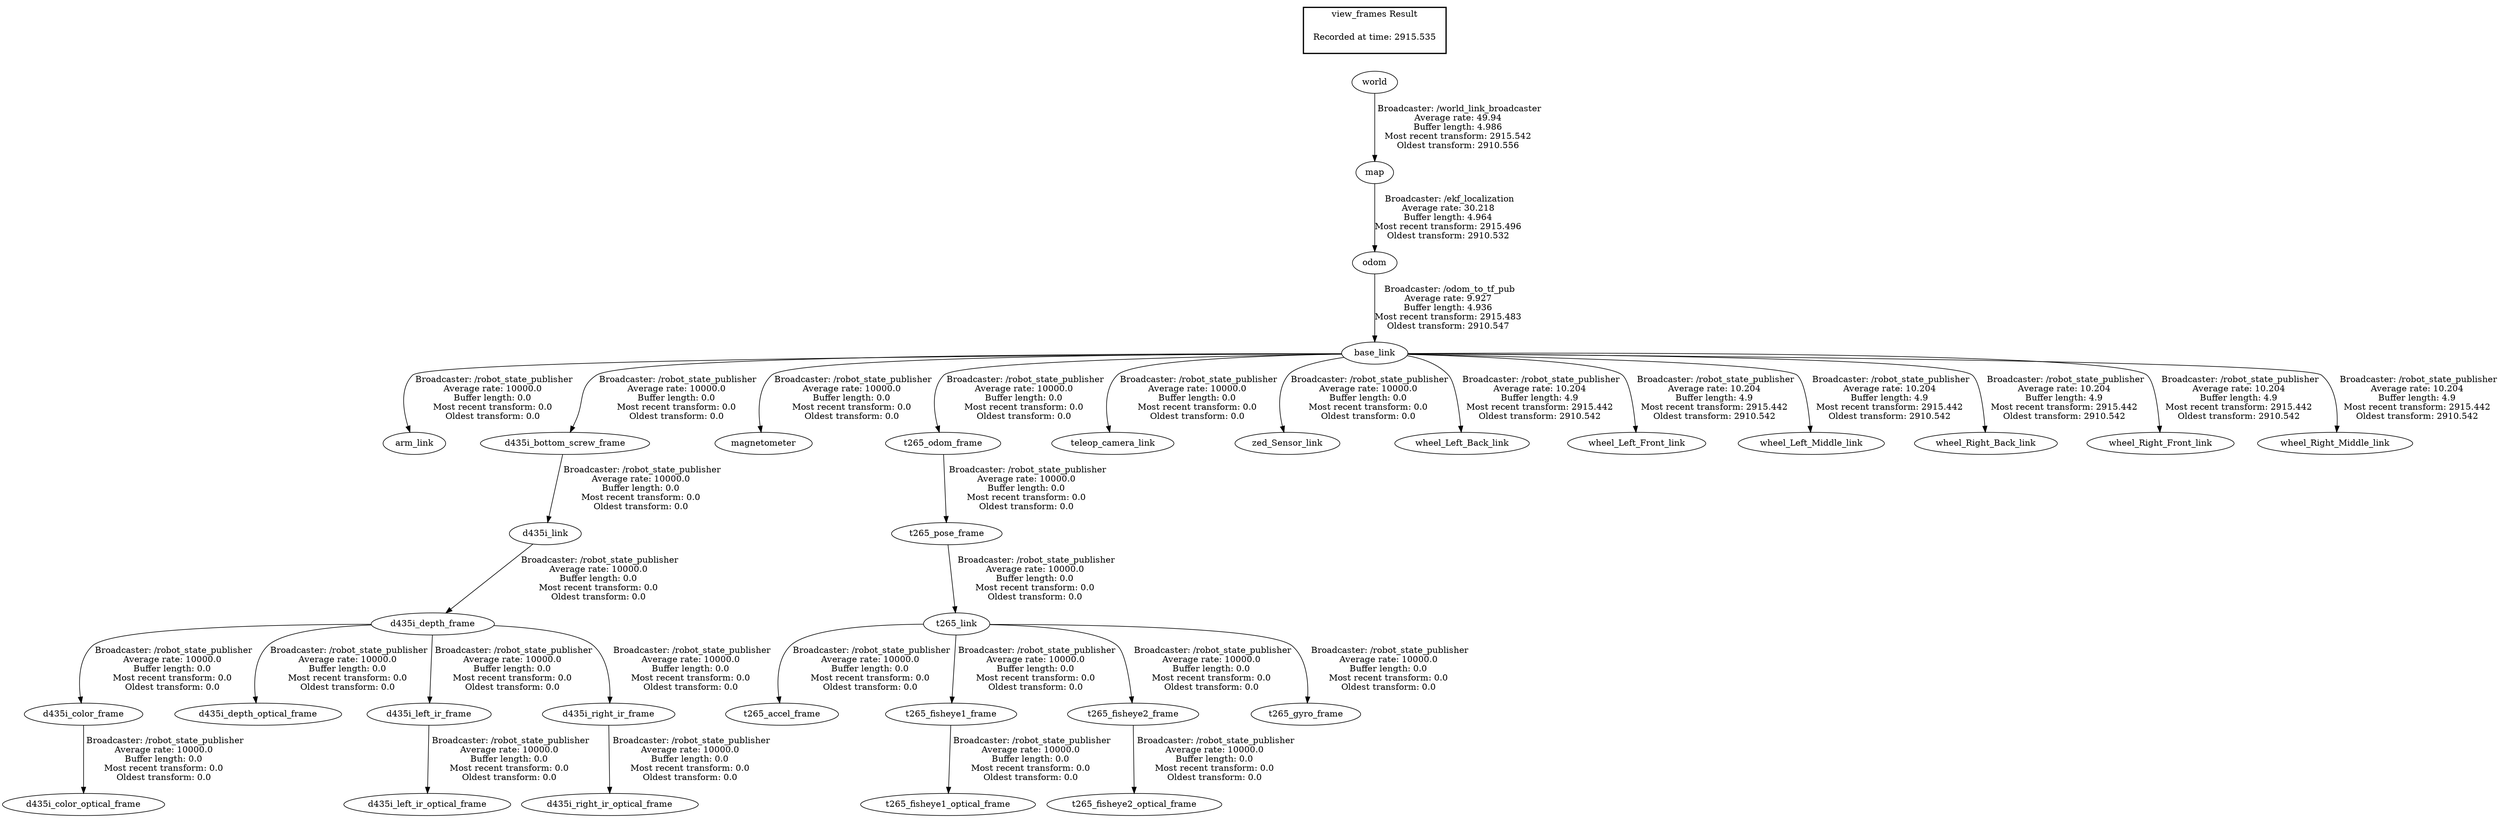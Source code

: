 digraph G {
"world" -> "map"[label=" Broadcaster: /world_link_broadcaster\nAverage rate: 49.94\nBuffer length: 4.986\nMost recent transform: 2915.542\nOldest transform: 2910.556\n"];
"base_link" -> "arm_link"[label=" Broadcaster: /robot_state_publisher\nAverage rate: 10000.0\nBuffer length: 0.0\nMost recent transform: 0.0\nOldest transform: 0.0\n"];
"odom" -> "base_link"[label=" Broadcaster: /odom_to_tf_pub\nAverage rate: 9.927\nBuffer length: 4.936\nMost recent transform: 2915.483\nOldest transform: 2910.547\n"];
"d435i_depth_frame" -> "d435i_color_frame"[label=" Broadcaster: /robot_state_publisher\nAverage rate: 10000.0\nBuffer length: 0.0\nMost recent transform: 0.0\nOldest transform: 0.0\n"];
"d435i_link" -> "d435i_depth_frame"[label=" Broadcaster: /robot_state_publisher\nAverage rate: 10000.0\nBuffer length: 0.0\nMost recent transform: 0.0\nOldest transform: 0.0\n"];
"d435i_color_frame" -> "d435i_color_optical_frame"[label=" Broadcaster: /robot_state_publisher\nAverage rate: 10000.0\nBuffer length: 0.0\nMost recent transform: 0.0\nOldest transform: 0.0\n"];
"d435i_bottom_screw_frame" -> "d435i_link"[label=" Broadcaster: /robot_state_publisher\nAverage rate: 10000.0\nBuffer length: 0.0\nMost recent transform: 0.0\nOldest transform: 0.0\n"];
"d435i_depth_frame" -> "d435i_depth_optical_frame"[label=" Broadcaster: /robot_state_publisher\nAverage rate: 10000.0\nBuffer length: 0.0\nMost recent transform: 0.0\nOldest transform: 0.0\n"];
"base_link" -> "d435i_bottom_screw_frame"[label=" Broadcaster: /robot_state_publisher\nAverage rate: 10000.0\nBuffer length: 0.0\nMost recent transform: 0.0\nOldest transform: 0.0\n"];
"d435i_depth_frame" -> "d435i_left_ir_frame"[label=" Broadcaster: /robot_state_publisher\nAverage rate: 10000.0\nBuffer length: 0.0\nMost recent transform: 0.0\nOldest transform: 0.0\n"];
"d435i_left_ir_frame" -> "d435i_left_ir_optical_frame"[label=" Broadcaster: /robot_state_publisher\nAverage rate: 10000.0\nBuffer length: 0.0\nMost recent transform: 0.0\nOldest transform: 0.0\n"];
"d435i_depth_frame" -> "d435i_right_ir_frame"[label=" Broadcaster: /robot_state_publisher\nAverage rate: 10000.0\nBuffer length: 0.0\nMost recent transform: 0.0\nOldest transform: 0.0\n"];
"d435i_right_ir_frame" -> "d435i_right_ir_optical_frame"[label=" Broadcaster: /robot_state_publisher\nAverage rate: 10000.0\nBuffer length: 0.0\nMost recent transform: 0.0\nOldest transform: 0.0\n"];
"base_link" -> "magnetometer"[label=" Broadcaster: /robot_state_publisher\nAverage rate: 10000.0\nBuffer length: 0.0\nMost recent transform: 0.0\nOldest transform: 0.0\n"];
"t265_link" -> "t265_accel_frame"[label=" Broadcaster: /robot_state_publisher\nAverage rate: 10000.0\nBuffer length: 0.0\nMost recent transform: 0.0\nOldest transform: 0.0\n"];
"t265_pose_frame" -> "t265_link"[label=" Broadcaster: /robot_state_publisher\nAverage rate: 10000.0\nBuffer length: 0.0\nMost recent transform: 0.0\nOldest transform: 0.0\n"];
"t265_link" -> "t265_fisheye1_frame"[label=" Broadcaster: /robot_state_publisher\nAverage rate: 10000.0\nBuffer length: 0.0\nMost recent transform: 0.0\nOldest transform: 0.0\n"];
"t265_fisheye1_frame" -> "t265_fisheye1_optical_frame"[label=" Broadcaster: /robot_state_publisher\nAverage rate: 10000.0\nBuffer length: 0.0\nMost recent transform: 0.0\nOldest transform: 0.0\n"];
"t265_link" -> "t265_fisheye2_frame"[label=" Broadcaster: /robot_state_publisher\nAverage rate: 10000.0\nBuffer length: 0.0\nMost recent transform: 0.0\nOldest transform: 0.0\n"];
"t265_fisheye2_frame" -> "t265_fisheye2_optical_frame"[label=" Broadcaster: /robot_state_publisher\nAverage rate: 10000.0\nBuffer length: 0.0\nMost recent transform: 0.0\nOldest transform: 0.0\n"];
"t265_link" -> "t265_gyro_frame"[label=" Broadcaster: /robot_state_publisher\nAverage rate: 10000.0\nBuffer length: 0.0\nMost recent transform: 0.0\nOldest transform: 0.0\n"];
"t265_odom_frame" -> "t265_pose_frame"[label=" Broadcaster: /robot_state_publisher\nAverage rate: 10000.0\nBuffer length: 0.0\nMost recent transform: 0.0\nOldest transform: 0.0\n"];
"base_link" -> "t265_odom_frame"[label=" Broadcaster: /robot_state_publisher\nAverage rate: 10000.0\nBuffer length: 0.0\nMost recent transform: 0.0\nOldest transform: 0.0\n"];
"base_link" -> "teleop_camera_link"[label=" Broadcaster: /robot_state_publisher\nAverage rate: 10000.0\nBuffer length: 0.0\nMost recent transform: 0.0\nOldest transform: 0.0\n"];
"base_link" -> "zed_Sensor_link"[label=" Broadcaster: /robot_state_publisher\nAverage rate: 10000.0\nBuffer length: 0.0\nMost recent transform: 0.0\nOldest transform: 0.0\n"];
"map" -> "odom"[label=" Broadcaster: /ekf_localization\nAverage rate: 30.218\nBuffer length: 4.964\nMost recent transform: 2915.496\nOldest transform: 2910.532\n"];
"base_link" -> "wheel_Left_Back_link"[label=" Broadcaster: /robot_state_publisher\nAverage rate: 10.204\nBuffer length: 4.9\nMost recent transform: 2915.442\nOldest transform: 2910.542\n"];
"base_link" -> "wheel_Left_Front_link"[label=" Broadcaster: /robot_state_publisher\nAverage rate: 10.204\nBuffer length: 4.9\nMost recent transform: 2915.442\nOldest transform: 2910.542\n"];
"base_link" -> "wheel_Left_Middle_link"[label=" Broadcaster: /robot_state_publisher\nAverage rate: 10.204\nBuffer length: 4.9\nMost recent transform: 2915.442\nOldest transform: 2910.542\n"];
"base_link" -> "wheel_Right_Back_link"[label=" Broadcaster: /robot_state_publisher\nAverage rate: 10.204\nBuffer length: 4.9\nMost recent transform: 2915.442\nOldest transform: 2910.542\n"];
"base_link" -> "wheel_Right_Front_link"[label=" Broadcaster: /robot_state_publisher\nAverage rate: 10.204\nBuffer length: 4.9\nMost recent transform: 2915.442\nOldest transform: 2910.542\n"];
"base_link" -> "wheel_Right_Middle_link"[label=" Broadcaster: /robot_state_publisher\nAverage rate: 10.204\nBuffer length: 4.9\nMost recent transform: 2915.442\nOldest transform: 2910.542\n"];
edge [style=invis];
 subgraph cluster_legend { style=bold; color=black; label ="view_frames Result";
"Recorded at time: 2915.535"[ shape=plaintext ] ;
}->"world";
}